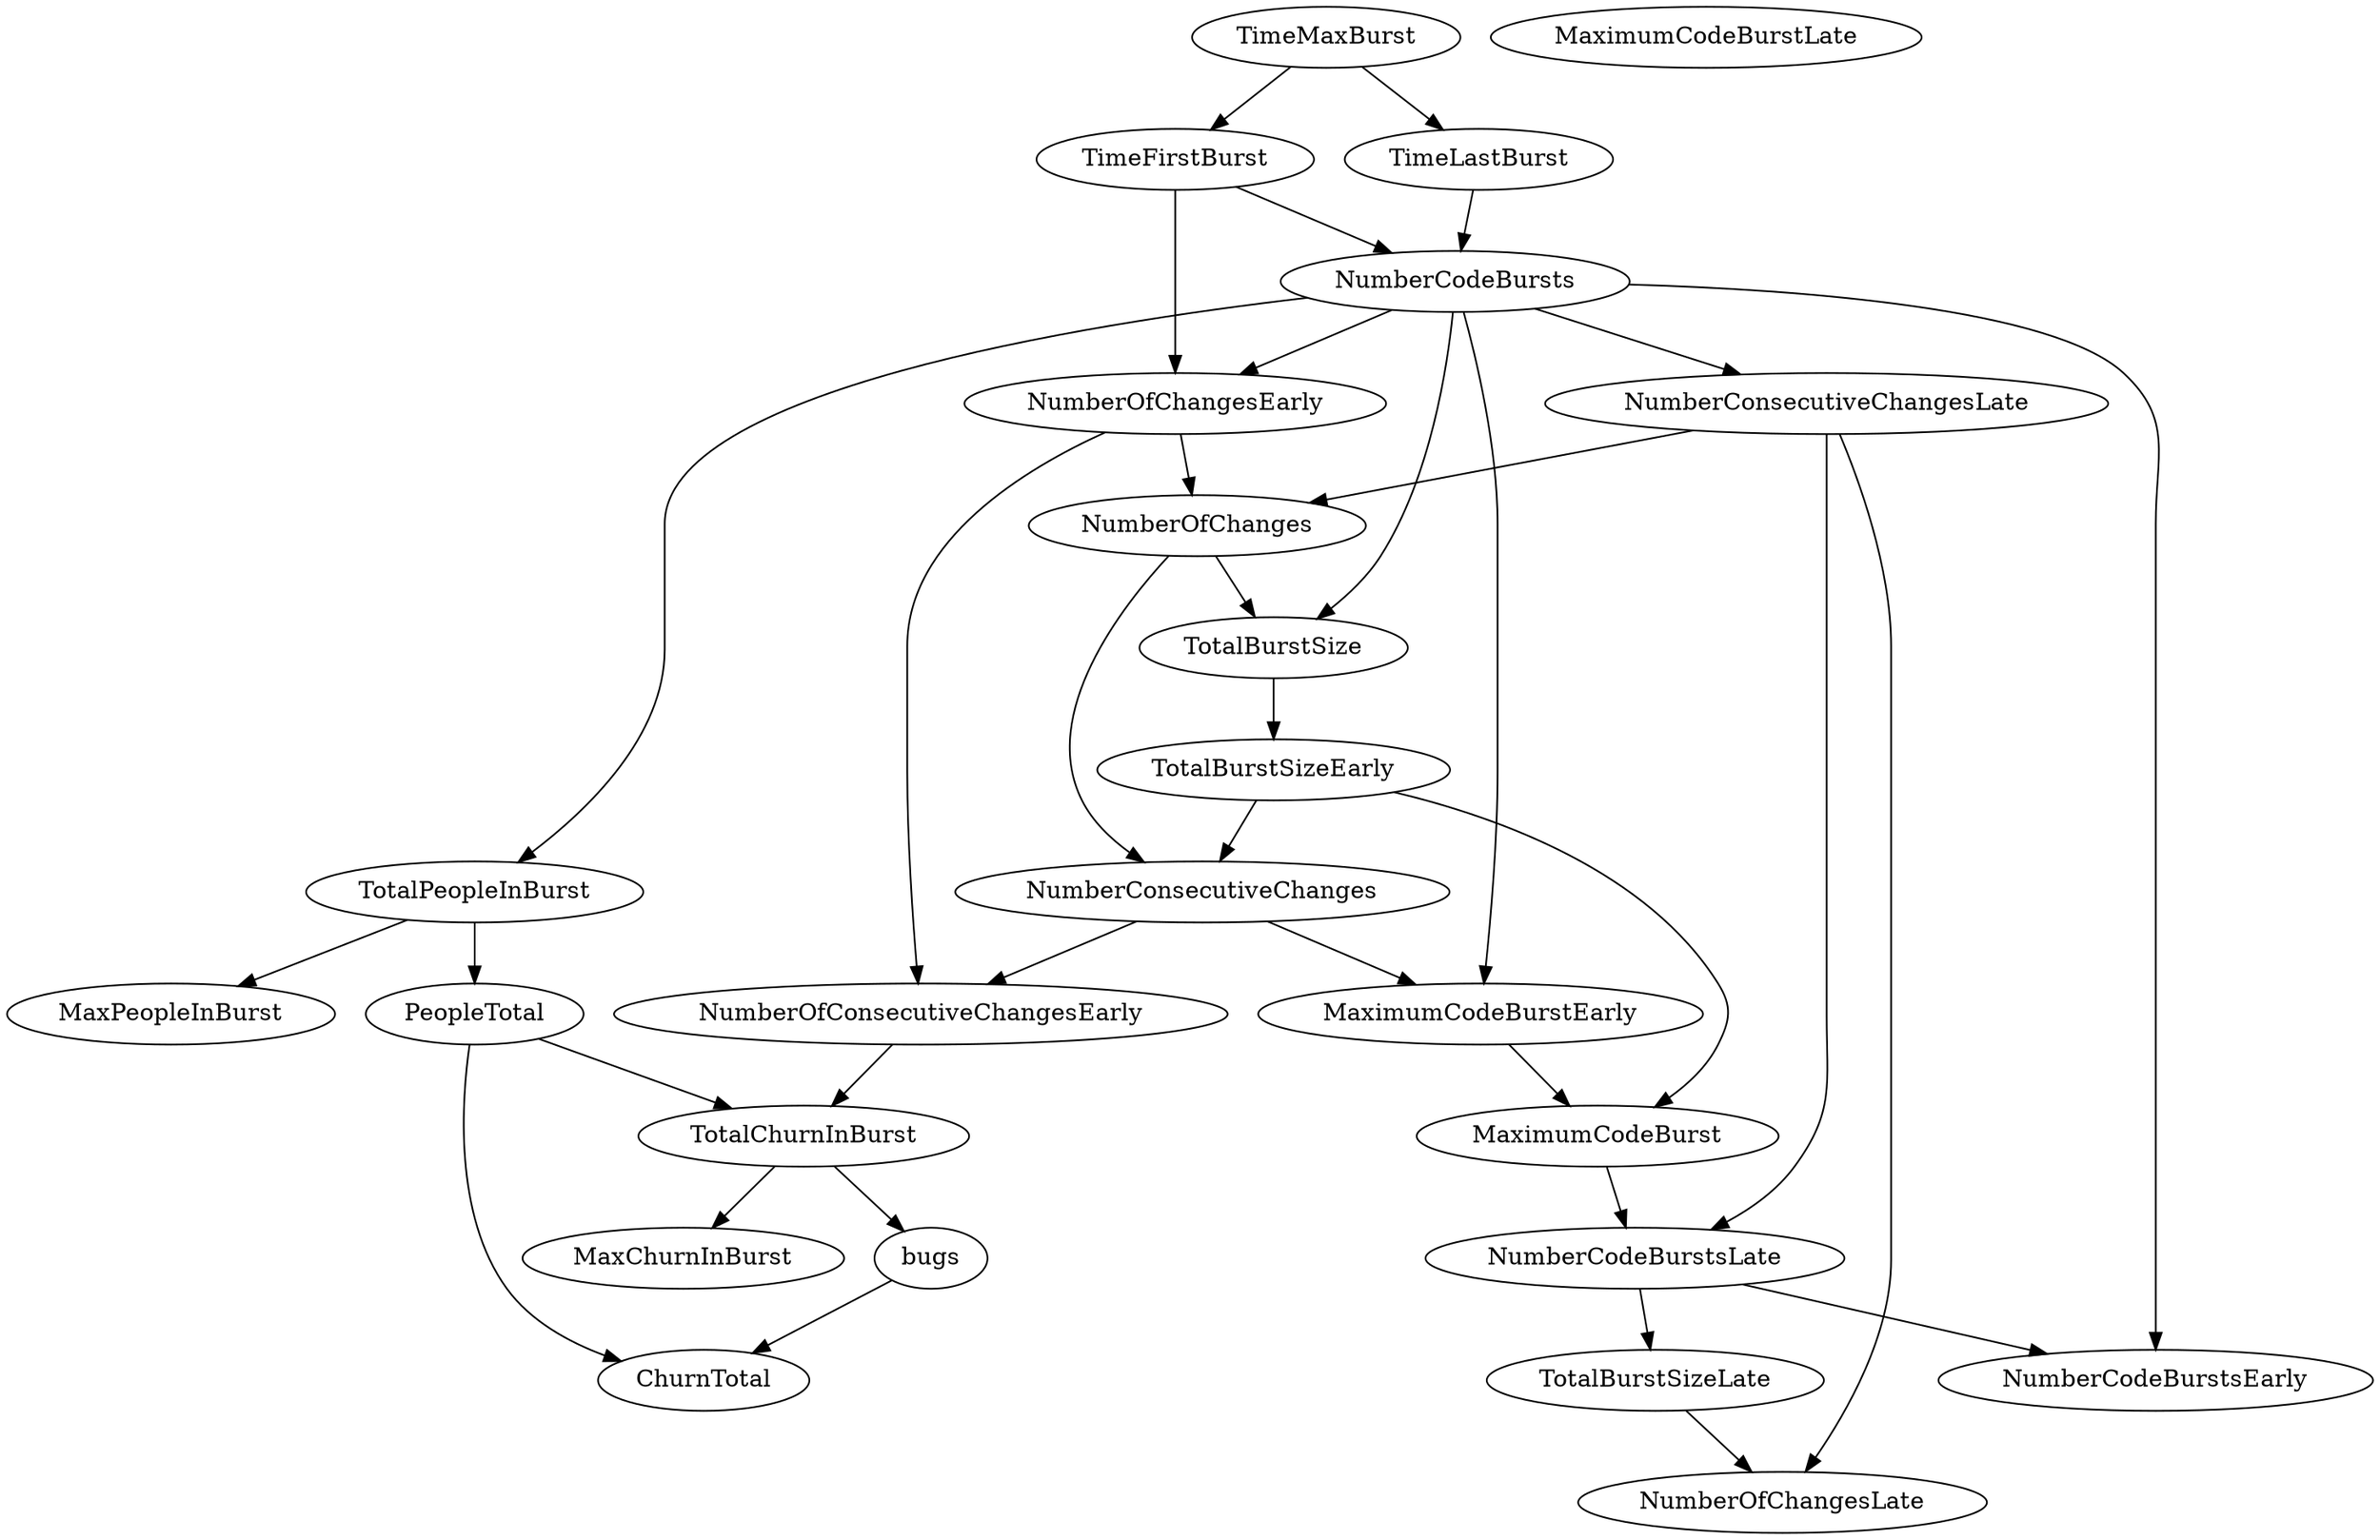 digraph {
   TotalPeopleInBurst;
   MaximumCodeBurstLate;
   NumberOfChanges;
   MaxPeopleInBurst;
   TotalBurstSizeLate;
   NumberCodeBurstsLate;
   NumberOfChangesLate;
   NumberOfChangesEarly;
   MaxChurnInBurst;
   MaximumCodeBurstEarly;
   NumberCodeBurstsEarly;
   TimeFirstBurst;
   TotalChurnInBurst;
   ChurnTotal;
   MaximumCodeBurst;
   NumberOfConsecutiveChangesEarly;
   NumberConsecutiveChangesLate;
   TotalBurstSizeEarly;
   TotalBurstSize;
   TimeMaxBurst;
   NumberConsecutiveChanges;
   TimeLastBurst;
   NumberCodeBursts;
   PeopleTotal;
   bugs;
   TotalPeopleInBurst -> MaxPeopleInBurst;
   TotalPeopleInBurst -> PeopleTotal;
   NumberOfChanges -> TotalBurstSize;
   NumberOfChanges -> NumberConsecutiveChanges;
   TotalBurstSizeLate -> NumberOfChangesLate;
   NumberCodeBurstsLate -> TotalBurstSizeLate;
   NumberCodeBurstsLate -> NumberCodeBurstsEarly;
   NumberOfChangesEarly -> NumberOfChanges;
   NumberOfChangesEarly -> NumberOfConsecutiveChangesEarly;
   MaximumCodeBurstEarly -> MaximumCodeBurst;
   TimeFirstBurst -> NumberOfChangesEarly;
   TimeFirstBurst -> NumberCodeBursts;
   TotalChurnInBurst -> MaxChurnInBurst;
   TotalChurnInBurst -> bugs;
   MaximumCodeBurst -> NumberCodeBurstsLate;
   NumberOfConsecutiveChangesEarly -> TotalChurnInBurst;
   NumberConsecutiveChangesLate -> NumberOfChanges;
   NumberConsecutiveChangesLate -> NumberCodeBurstsLate;
   NumberConsecutiveChangesLate -> NumberOfChangesLate;
   TotalBurstSizeEarly -> MaximumCodeBurst;
   TotalBurstSizeEarly -> NumberConsecutiveChanges;
   TotalBurstSize -> TotalBurstSizeEarly;
   TimeMaxBurst -> TimeFirstBurst;
   TimeMaxBurst -> TimeLastBurst;
   NumberConsecutiveChanges -> MaximumCodeBurstEarly;
   NumberConsecutiveChanges -> NumberOfConsecutiveChangesEarly;
   TimeLastBurst -> NumberCodeBursts;
   NumberCodeBursts -> TotalPeopleInBurst;
   NumberCodeBursts -> NumberOfChangesEarly;
   NumberCodeBursts -> MaximumCodeBurstEarly;
   NumberCodeBursts -> NumberCodeBurstsEarly;
   NumberCodeBursts -> NumberConsecutiveChangesLate;
   NumberCodeBursts -> TotalBurstSize;
   PeopleTotal -> TotalChurnInBurst;
   PeopleTotal -> ChurnTotal;
   bugs -> ChurnTotal;
}
